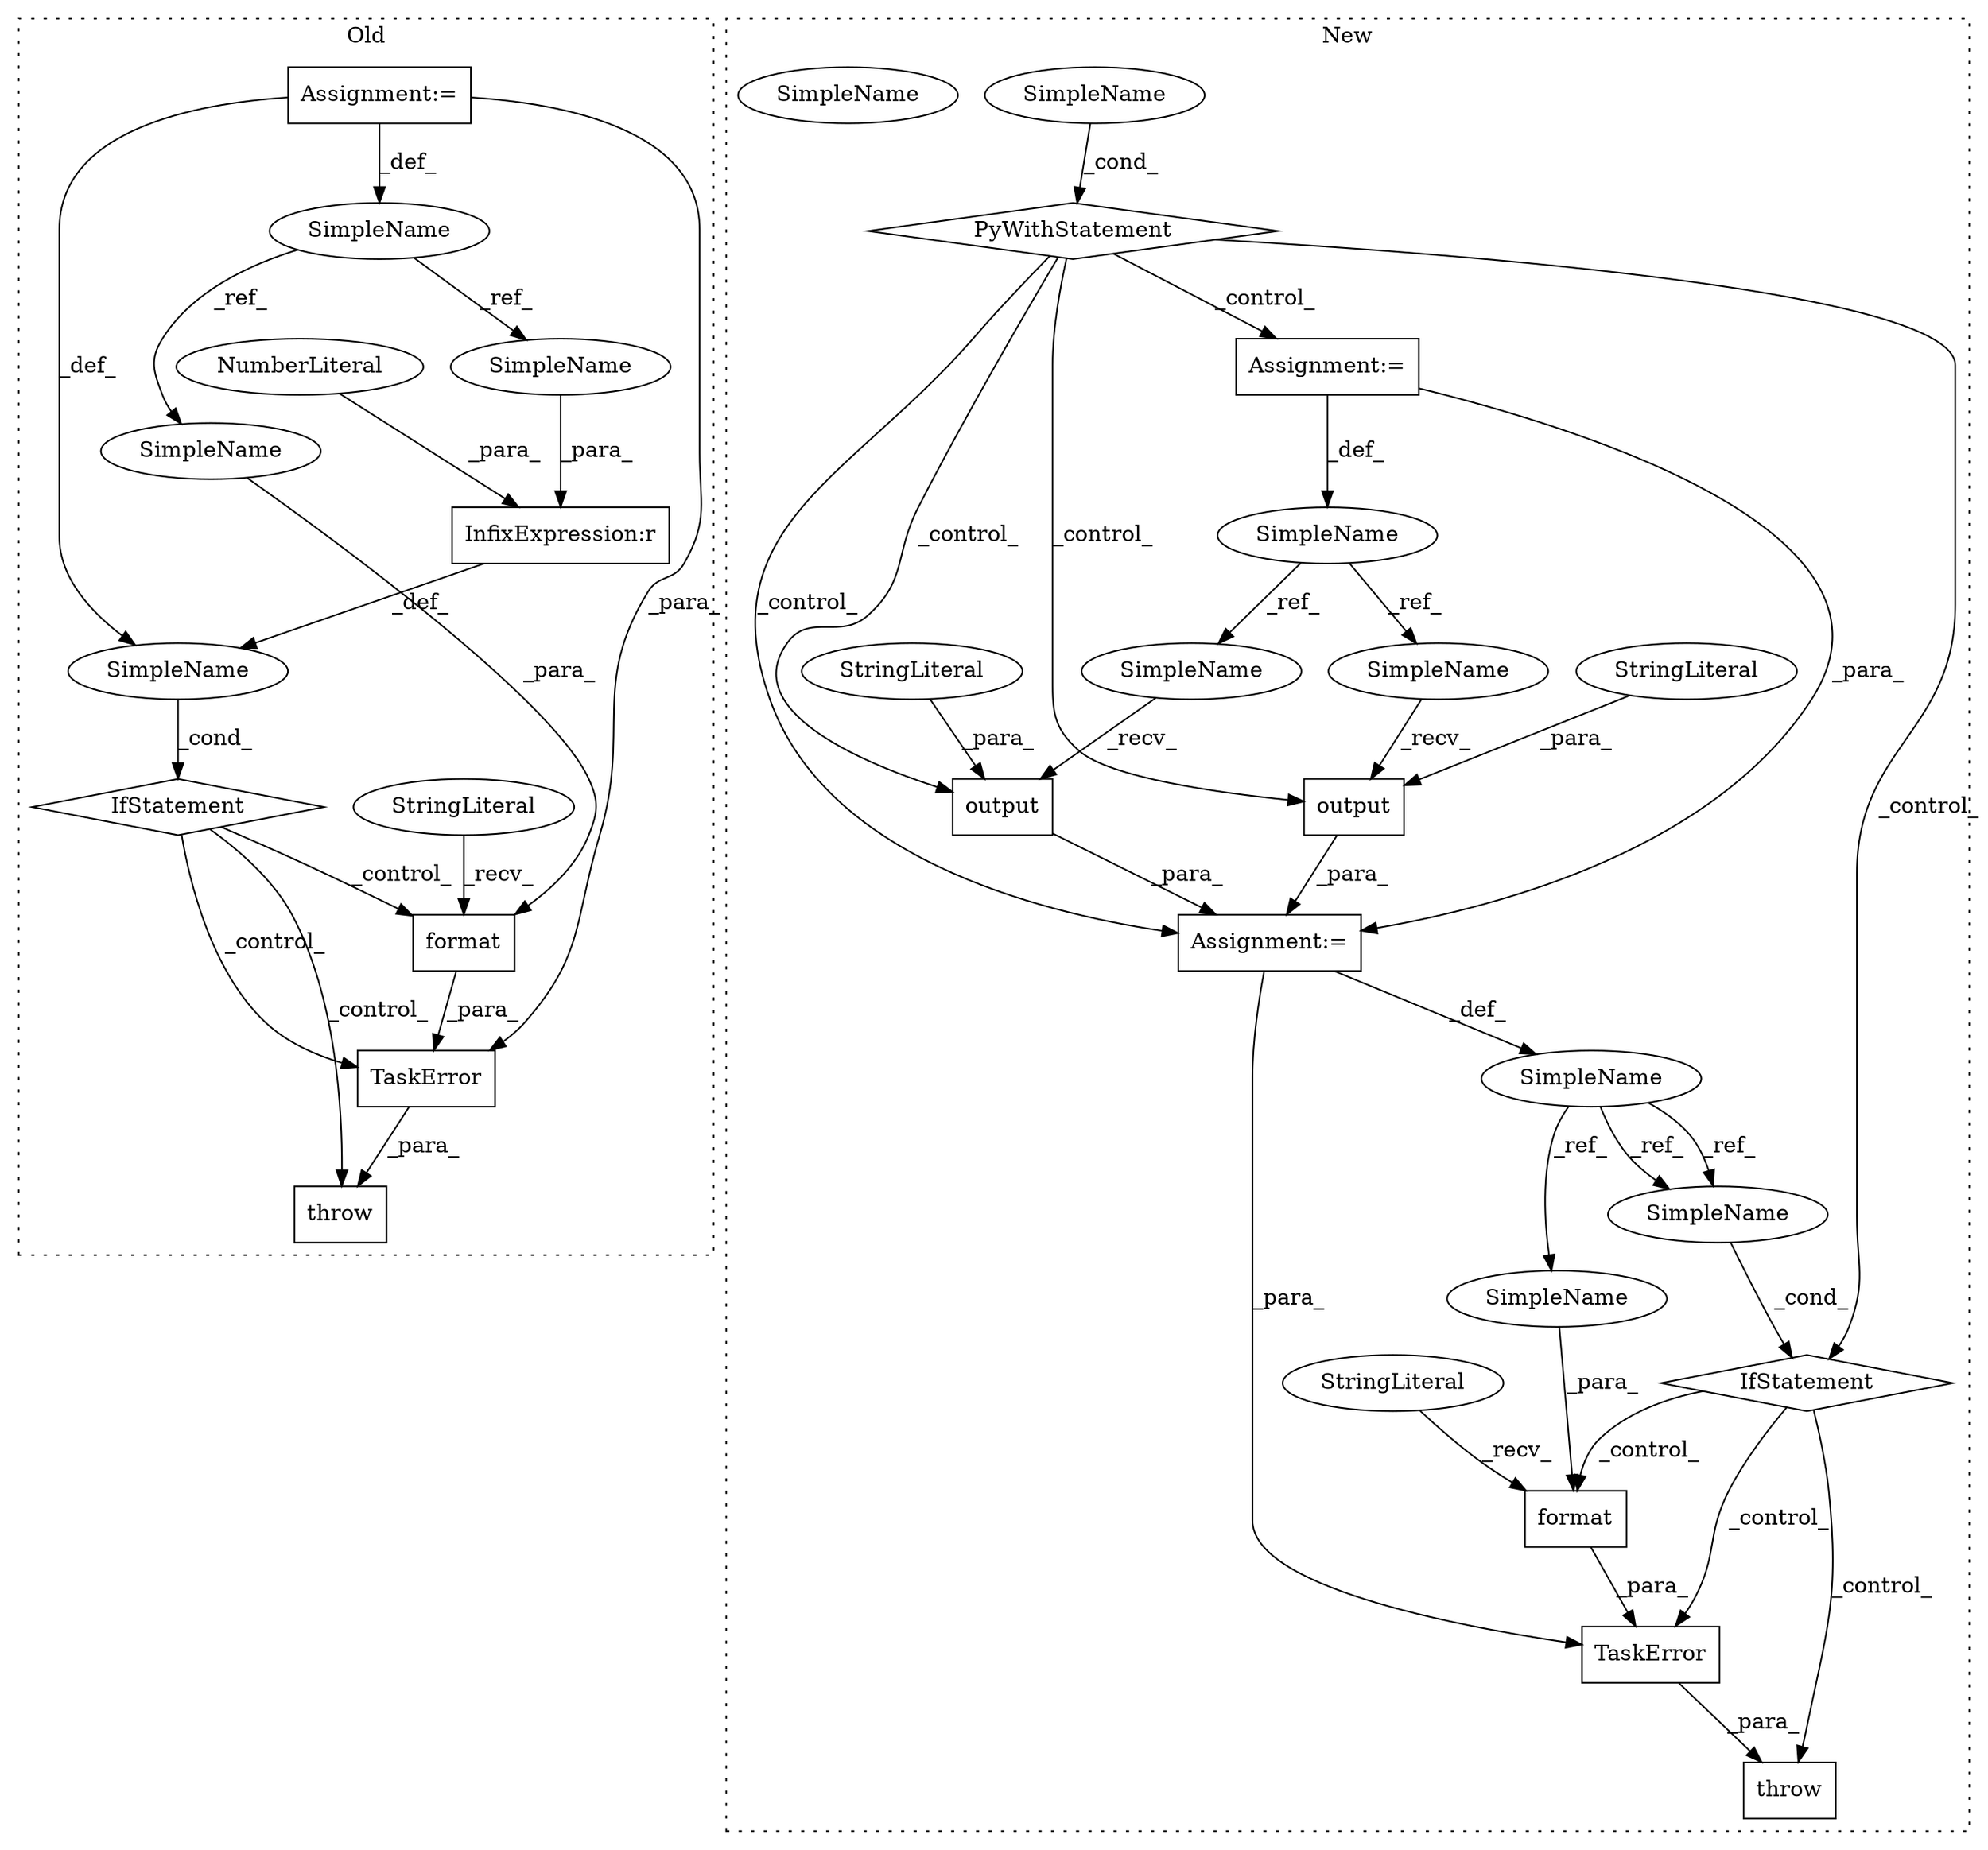 digraph G {
subgraph cluster0 {
1 [label="format" a="32" s="3499,3512" l="7,1" shape="box"];
5 [label="SimpleName" a="42" s="3374" l="6" shape="ellipse"];
6 [label="InfixExpression:r" a="27" s="3417" l="4" shape="box"];
9 [label="IfStatement" a="25" s="3407,3422" l="4,2" shape="diamond"];
12 [label="NumberLiteral" a="34" s="3421" l="1" shape="ellipse"];
15 [label="TaskError" a="32" s="3444,3513" l="10,1" shape="box"];
17 [label="SimpleName" a="42" s="" l="" shape="ellipse"];
20 [label="StringLiteral" a="45" s="3454" l="44" shape="ellipse"];
23 [label="throw" a="53" s="3438" l="6" shape="box"];
24 [label="Assignment:=" a="7" s="3380" l="1" shape="box"];
29 [label="SimpleName" a="42" s="3506" l="6" shape="ellipse"];
30 [label="SimpleName" a="42" s="3411" l="6" shape="ellipse"];
label = "Old";
style="dotted";
}
subgraph cluster1 {
2 [label="output" a="32" s="3553,3568" l="7,1" shape="box"];
3 [label="SimpleName" a="42" s="" l="" shape="ellipse"];
4 [label="PyWithStatement" a="104" s="3369,3448" l="10,2" shape="diamond"];
7 [label="output" a="32" s="3527,3542" l="7,1" shape="box"];
8 [label="IfStatement" a="25" s="3582,3596" l="4,2" shape="diamond"];
10 [label="SimpleName" a="42" s="3486" l="10" shape="ellipse"];
11 [label="throw" a="53" s="3612" l="6" shape="box"];
13 [label="format" a="32" s="3669,3686" l="7,1" shape="box"];
14 [label="TaskError" a="32" s="3618,3687" l="10,1" shape="box"];
16 [label="SimpleName" a="42" s="3586" l="10" shape="ellipse"];
18 [label="SimpleName" a="42" s="3466" l="8" shape="ellipse"];
19 [label="StringLiteral" a="45" s="3560" l="8" shape="ellipse"];
21 [label="StringLiteral" a="45" s="3534" l="8" shape="ellipse"];
22 [label="StringLiteral" a="45" s="3628" l="40" shape="ellipse"];
25 [label="Assignment:=" a="7" s="3496" l="1" shape="box"];
26 [label="Assignment:=" a="7" s="3466" l="8" shape="box"];
27 [label="SimpleName" a="42" s="3544" l="8" shape="ellipse"];
28 [label="SimpleName" a="42" s="3518" l="8" shape="ellipse"];
31 [label="SimpleName" a="42" s="3586" l="10" shape="ellipse"];
32 [label="SimpleName" a="42" s="3676" l="10" shape="ellipse"];
label = "New";
style="dotted";
}
1 -> 15 [label="_para_"];
2 -> 25 [label="_para_"];
3 -> 4 [label="_cond_"];
4 -> 8 [label="_control_"];
4 -> 2 [label="_control_"];
4 -> 7 [label="_control_"];
4 -> 25 [label="_control_"];
4 -> 26 [label="_control_"];
5 -> 30 [label="_ref_"];
5 -> 29 [label="_ref_"];
6 -> 17 [label="_def_"];
7 -> 25 [label="_para_"];
8 -> 11 [label="_control_"];
8 -> 14 [label="_control_"];
8 -> 13 [label="_control_"];
9 -> 23 [label="_control_"];
9 -> 1 [label="_control_"];
9 -> 15 [label="_control_"];
10 -> 31 [label="_ref_"];
10 -> 31 [label="_ref_"];
10 -> 32 [label="_ref_"];
12 -> 6 [label="_para_"];
13 -> 14 [label="_para_"];
14 -> 11 [label="_para_"];
15 -> 23 [label="_para_"];
17 -> 9 [label="_cond_"];
18 -> 27 [label="_ref_"];
18 -> 28 [label="_ref_"];
19 -> 2 [label="_para_"];
20 -> 1 [label="_recv_"];
21 -> 7 [label="_para_"];
22 -> 13 [label="_recv_"];
24 -> 5 [label="_def_"];
24 -> 17 [label="_def_"];
24 -> 15 [label="_para_"];
25 -> 14 [label="_para_"];
25 -> 10 [label="_def_"];
26 -> 25 [label="_para_"];
26 -> 18 [label="_def_"];
27 -> 2 [label="_recv_"];
28 -> 7 [label="_recv_"];
29 -> 1 [label="_para_"];
30 -> 6 [label="_para_"];
31 -> 8 [label="_cond_"];
32 -> 13 [label="_para_"];
}